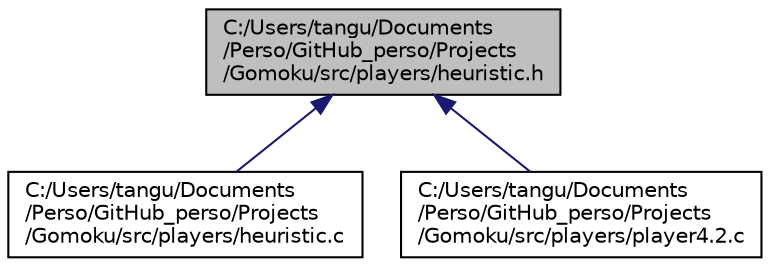 digraph "C:/Users/tangu/Documents/Perso/GitHub_perso/Projects/Gomoku/src/players/heuristic.h"
{
 // LATEX_PDF_SIZE
  edge [fontname="Helvetica",fontsize="10",labelfontname="Helvetica",labelfontsize="10"];
  node [fontname="Helvetica",fontsize="10",shape=record];
  Node1 [label="C:/Users/tangu/Documents\l/Perso/GitHub_perso/Projects\l/Gomoku/src/players/heuristic.h",height=0.2,width=0.4,color="black", fillcolor="grey75", style="filled", fontcolor="black",tooltip=" "];
  Node1 -> Node2 [dir="back",color="midnightblue",fontsize="10",style="solid",fontname="Helvetica"];
  Node2 [label="C:/Users/tangu/Documents\l/Perso/GitHub_perso/Projects\l/Gomoku/src/players/heuristic.c",height=0.2,width=0.4,color="black", fillcolor="white", style="filled",URL="$heuristic_8c.html",tooltip=" "];
  Node1 -> Node3 [dir="back",color="midnightblue",fontsize="10",style="solid",fontname="Helvetica"];
  Node3 [label="C:/Users/tangu/Documents\l/Perso/GitHub_perso/Projects\l/Gomoku/src/players/player4.2.c",height=0.2,width=0.4,color="black", fillcolor="white", style="filled",URL="$player4_82_8c.html",tooltip=" "];
}
